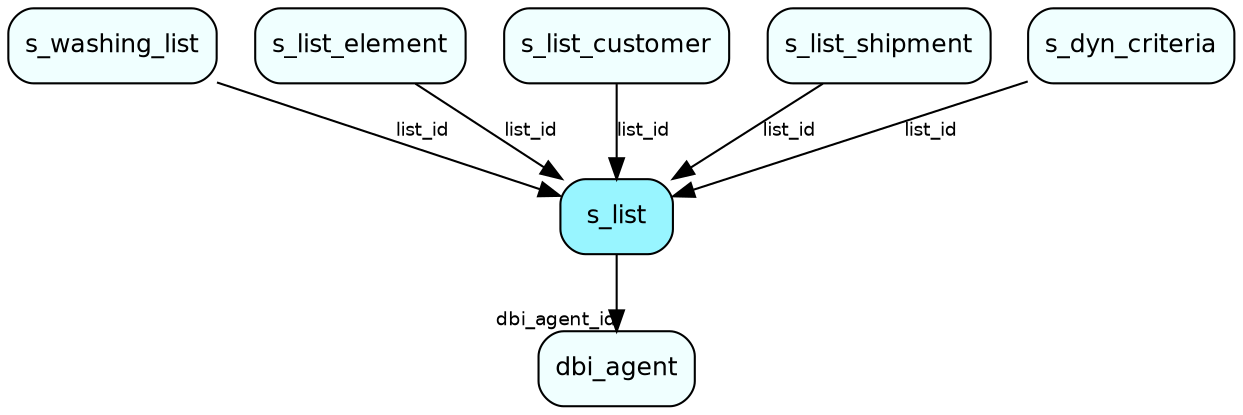 digraph s_list  {
node [shape = box style="rounded, filled" fontname = "Helvetica" fontsize = "12" ]
edge [fontname = "Helvetica" fontsize = "9"]

s_list[fillcolor = "cadetblue1"]
dbi_agent[fillcolor = "azure1"]
s_washing_list[fillcolor = "azure1"]
s_list_element[fillcolor = "azure1"]
s_list_customer[fillcolor = "azure1"]
s_list_shipment[fillcolor = "azure1"]
s_dyn_criteria[fillcolor = "azure1"]
s_list -> dbi_agent [headlabel = "dbi_agent_id"]
s_washing_list -> s_list [label = "list_id"]
s_list_element -> s_list [label = "list_id"]
s_list_customer -> s_list [label = "list_id"]
s_list_shipment -> s_list [label = "list_id"]
s_dyn_criteria -> s_list [label = "list_id"]
}
